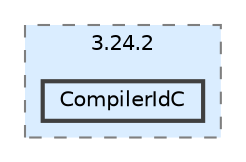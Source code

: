 digraph "cmake-build-debug-coverage/CMakeFiles/3.24.2/CompilerIdC"
{
 // LATEX_PDF_SIZE
  bgcolor="transparent";
  edge [fontname=Helvetica,fontsize=10,labelfontname=Helvetica,labelfontsize=10];
  node [fontname=Helvetica,fontsize=10,shape=box,height=0.2,width=0.4];
  compound=true
  subgraph clusterdir_fb2434d8b6c5d12d1eeb8cd79949bb81 {
    graph [ bgcolor="#daedff", pencolor="grey50", label="3.24.2", fontname=Helvetica,fontsize=10 style="filled,dashed", URL="dir_fb2434d8b6c5d12d1eeb8cd79949bb81.html",tooltip=""]
  dir_bc129ef75d2ca24d1782e4f049471639 [label="CompilerIdC", fillcolor="#daedff", color="grey25", style="filled,bold", URL="dir_bc129ef75d2ca24d1782e4f049471639.html",tooltip=""];
  }
}
